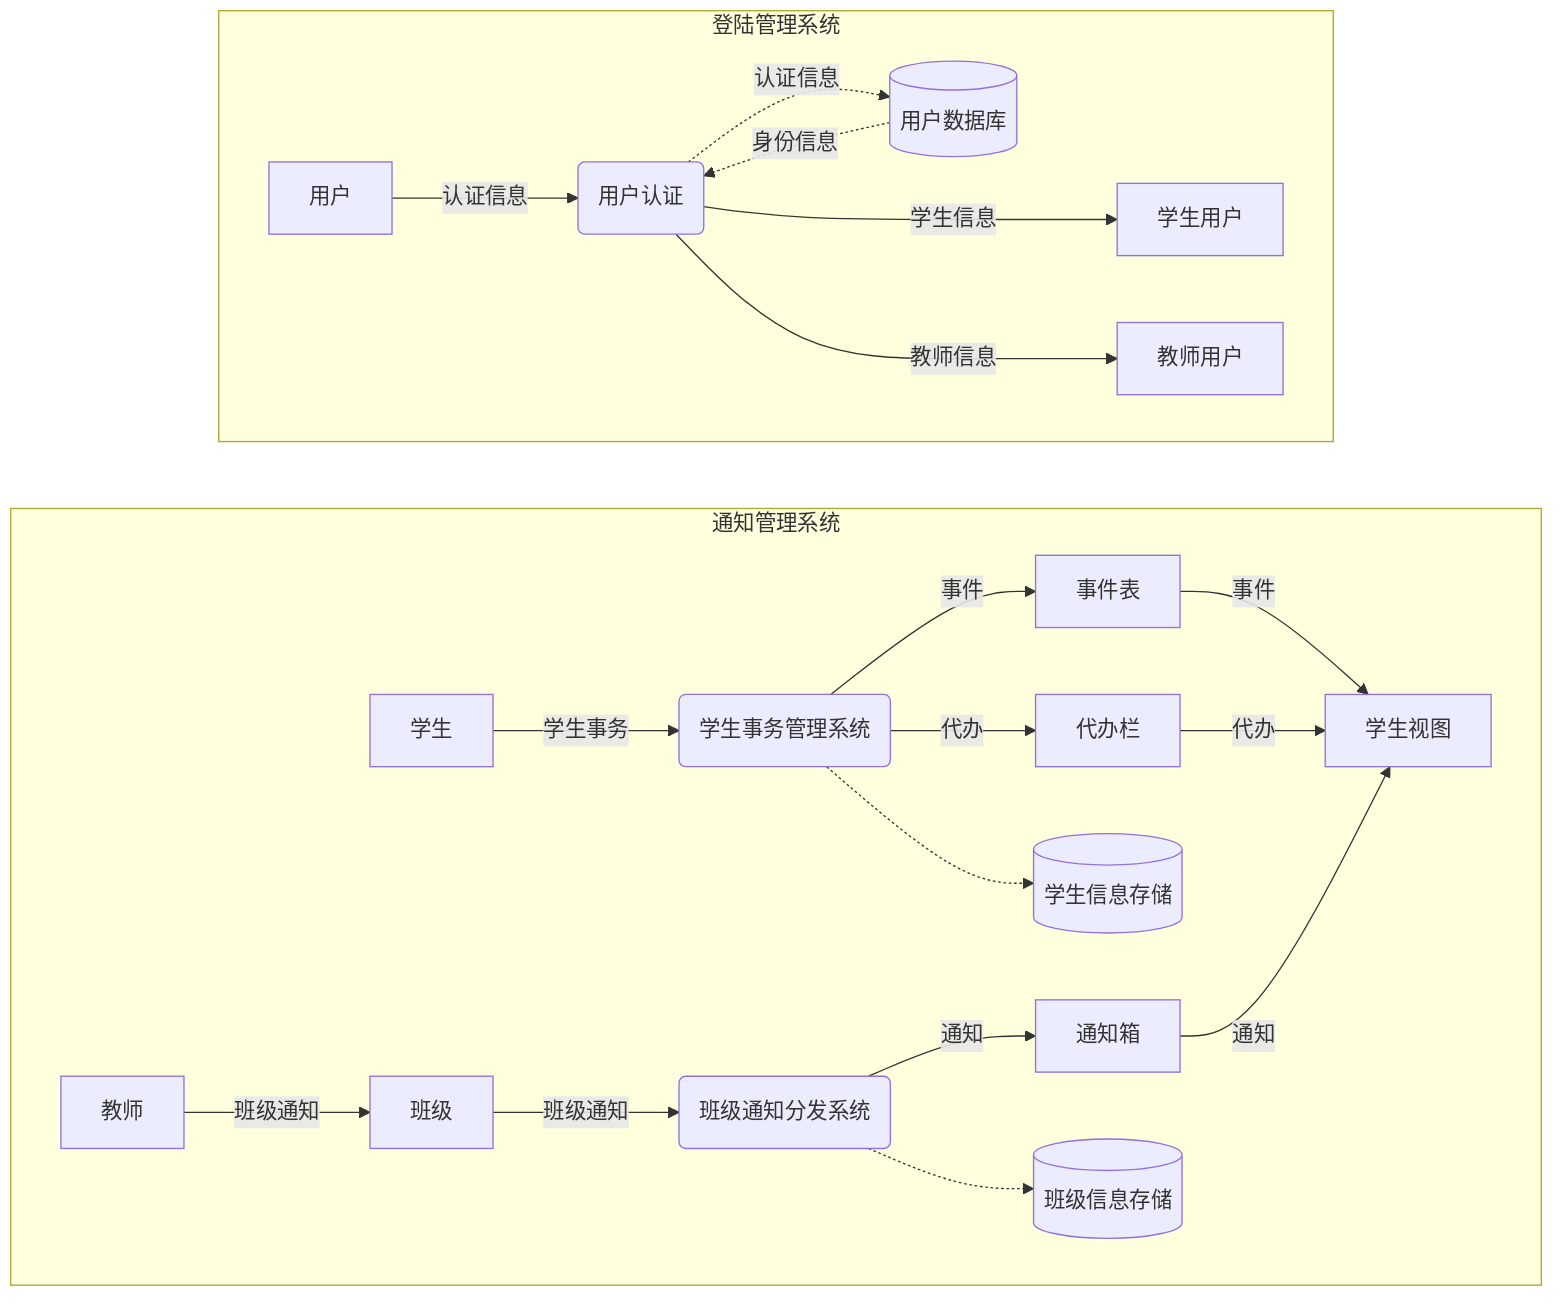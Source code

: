 flowchart LR
    subgraph InfoSys["通知管理系统"]
        direction LR

        Student["学生"]
        Teacher["教师"]
        Class["班级"]
        StudentView["学生视图"]
        EventView["事件表"]
        TodoView["代办栏"]
        MsgView["通知箱"]
        EventDistribute("班级通知分发系统")
        EventCenter("学生事务管理系统")
        StudentDB[("学生信息存储")]
        ClassDB[("班级信息存储")]

        Student -->|"学生事务"| EventCenter
        EventCenter -->|"事件"| EventView
        EventCenter -->|"代办"| TodoView

        Teacher -->|"班级通知"| Class -->|"班级通知"| EventDistribute -->|"通知"| MsgView

        EventView -->|"事件"| StudentView
        TodoView -->|"代办"| StudentView
        MsgView -->|"通知"| StudentView

        EventCenter -.-> StudentDB
        EventDistribute -.-> ClassDB

    end

    subgraph LoginSys["登陆管理系统"]
        direction LR

        
        User["用户"]
        Auth("用户认证")
        StuUser["学生用户"]
        TchUser["教师用户"]

        UserDB[("用户数据库")]

        User -->|"认证信息"| Auth
        Auth --->|"学生信息"| StuUser
        Auth --->|"教师信息"| TchUser

        Auth -.->|"认证信息"| UserDB
        UserDB -.->|"身份信息"| Auth

    end